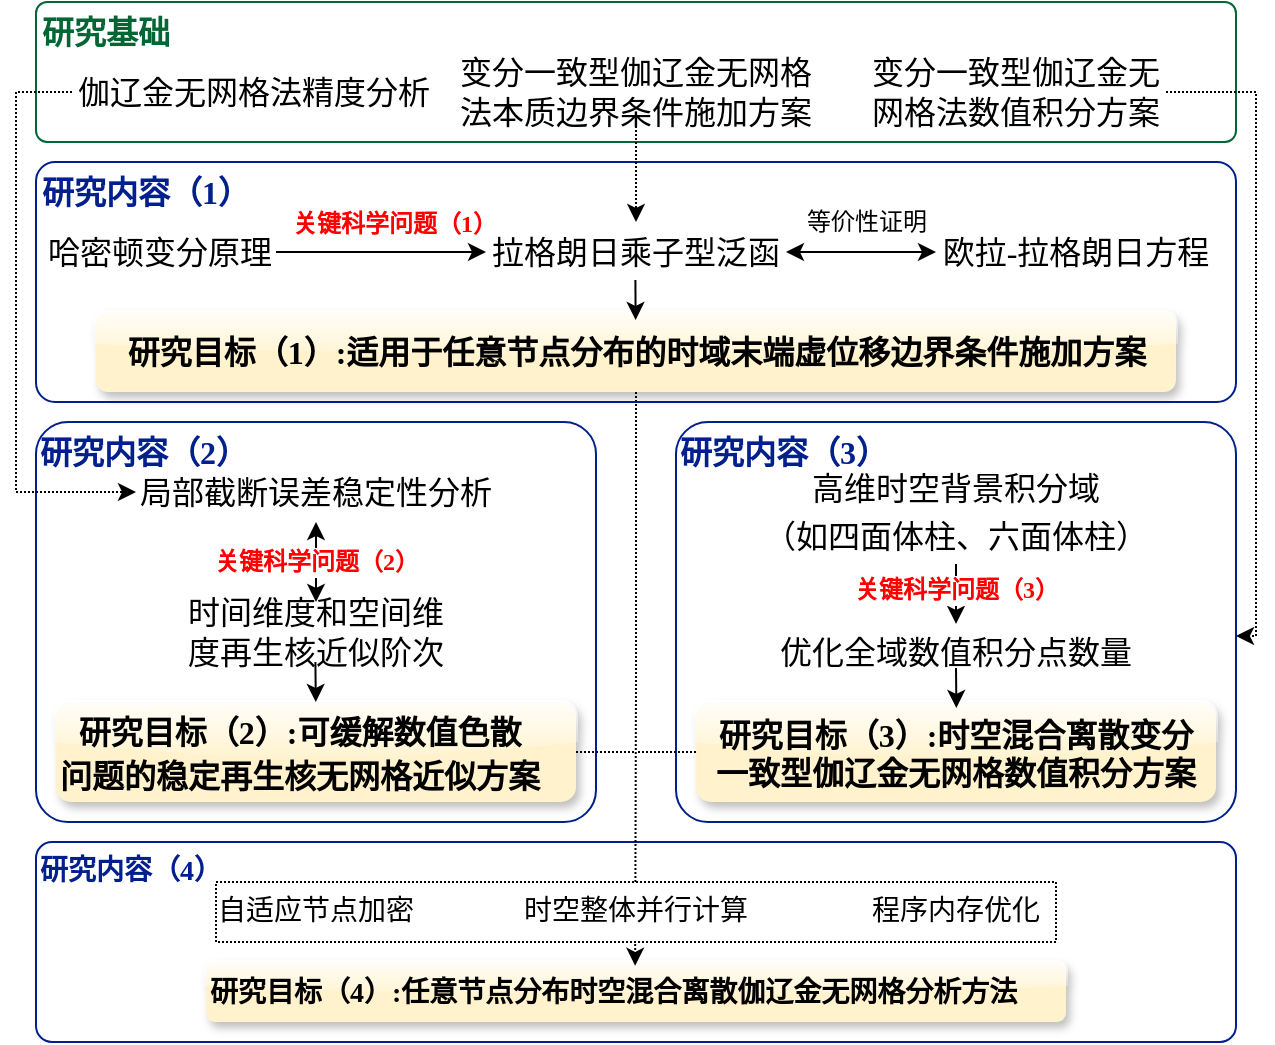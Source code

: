 <mxfile version="26.0.9">
  <diagram name="第 1 页" id="Z5SmqutZH8IfNpj86Ztt">
    <mxGraphModel dx="1257" dy="756" grid="1" gridSize="10" guides="1" tooltips="1" connect="1" arrows="1" fold="1" page="1" pageScale="1" pageWidth="827" pageHeight="1169" math="1" shadow="0">
      <root>
        <mxCell id="0" />
        <mxCell id="1" parent="0" />
        <mxCell id="eMgfDapkKq85iWudBlhY-24" value="" style="rounded=1;whiteSpace=wrap;html=1;arcSize=8;strokeColor=#011F8D;fillColor=none;" vertex="1" parent="1">
          <mxGeometry x="80" y="500" width="600" height="100" as="geometry" />
        </mxCell>
        <mxCell id="OPQ5iBnHmv8s3tC-Xt73-5" value="&lt;font face=&quot;楷体_GB2312&quot; style=&quot;line-height: 150%;&quot;&gt;研究目标（4）:&lt;/font&gt;&lt;span style=&quot;background-color: transparent;&quot;&gt;任意节点分布时空混合离散伽辽金无网格分析方法&lt;/span&gt;" style="text;html=1;align=left;verticalAlign=middle;resizable=0;points=[];autosize=1;strokeColor=none;fillColor=#fff2cc;fontFamily=楷体_GB2312;fontStyle=1;rounded=1;glass=1;shadow=1;fontColor=#000000;fontSize=14;" parent="1" vertex="1">
          <mxGeometry x="165" y="560" width="430" height="30" as="geometry" />
        </mxCell>
        <mxCell id="eMgfDapkKq85iWudBlhY-41" style="edgeStyle=orthogonalEdgeStyle;rounded=0;orthogonalLoop=1;jettySize=auto;html=1;dashed=1;dashPattern=1 1;entryX=0.499;entryY=0.063;entryDx=0;entryDy=0;entryPerimeter=0;" edge="1" parent="1" source="OPQ5iBnHmv8s3tC-Xt73-2" target="OPQ5iBnHmv8s3tC-Xt73-5">
          <mxGeometry relative="1" as="geometry">
            <mxPoint x="380" y="604" as="targetPoint" />
          </mxGeometry>
        </mxCell>
        <mxCell id="eMgfDapkKq85iWudBlhY-38" value="" style="rounded=0;whiteSpace=wrap;html=1;fontColor=none;noLabel=1;fillColor=default;dashed=1;dashPattern=1 1;" vertex="1" parent="1">
          <mxGeometry x="170" y="520" width="420" height="30" as="geometry" />
        </mxCell>
        <mxCell id="eMgfDapkKq85iWudBlhY-12" value="" style="rounded=1;whiteSpace=wrap;html=1;arcSize=8;strokeColor=#011F8D;fillColor=none;" vertex="1" parent="1">
          <mxGeometry x="80" y="160" width="600" height="120" as="geometry" />
        </mxCell>
        <mxCell id="eMgfDapkKq85iWudBlhY-18" value="" style="rounded=1;whiteSpace=wrap;html=1;arcSize=8;strokeColor=#011F8D;fillColor=none;" vertex="1" parent="1">
          <mxGeometry x="400" y="290" width="280" height="200" as="geometry" />
        </mxCell>
        <mxCell id="eMgfDapkKq85iWudBlhY-16" value="" style="rounded=1;whiteSpace=wrap;html=1;arcSize=8;strokeColor=#011F8D;fillColor=none;" vertex="1" parent="1">
          <mxGeometry x="80" y="290" width="280" height="200" as="geometry" />
        </mxCell>
        <mxCell id="OPQ5iBnHmv8s3tC-Xt73-2" value="&lt;font face=&quot;楷体_GB2312&quot; style=&quot;line-height: 150%;&quot;&gt;研究目标（1）:&lt;/font&gt;&lt;span style=&quot;background-color: transparent; color: light-dark(rgb(0, 0, 0), rgb(255, 255, 255));&quot;&gt;适用于任意节点分布的时域末端虚位移边界条件施加方案&lt;/span&gt;" style="text;html=1;align=center;verticalAlign=middle;resizable=0;points=[];autosize=1;strokeColor=none;fillColor=#fff2cc;fontFamily=楷体_GB2312;fontStyle=1;dashed=1;rounded=1;glass=1;shadow=1;fontSize=16;" parent="1" vertex="1">
          <mxGeometry x="110" y="235" width="540" height="40" as="geometry" />
        </mxCell>
        <mxCell id="OPQ5iBnHmv8s3tC-Xt73-3" value="研究内容（2）" style="text;html=1;align=left;verticalAlign=middle;resizable=0;points=[];autosize=1;strokeColor=none;fillColor=none;fontFamily=楷体_GB2312;fontStyle=1;fontColor=#011F8D;spacing=2;horizontal=1;spacingTop=0;fontSize=16;" parent="1" vertex="1">
          <mxGeometry x="80" y="290" width="130" height="30" as="geometry" />
        </mxCell>
        <mxCell id="OPQ5iBnHmv8s3tC-Xt73-4" value="研究内容（3）" style="text;html=1;align=left;verticalAlign=middle;resizable=0;points=[];autosize=1;strokeColor=none;fillColor=none;fontFamily=楷体_GB2312;fontStyle=1;fontColor=#011F8D;fontSize=16;" parent="1" vertex="1">
          <mxGeometry x="400" y="290" width="130" height="30" as="geometry" />
        </mxCell>
        <mxCell id="OPQ5iBnHmv8s3tC-Xt73-6" value="拉格朗日乘子型泛函" style="text;html=1;align=center;verticalAlign=middle;whiteSpace=wrap;rounded=0;fontFamily=楷体_GB2312;fontSize=16;" parent="1" vertex="1">
          <mxGeometry x="305" y="190" width="150" height="30" as="geometry" />
        </mxCell>
        <mxCell id="OPQ5iBnHmv8s3tC-Xt73-7" value="欧拉-拉格朗日方程" style="text;html=1;align=center;verticalAlign=middle;whiteSpace=wrap;rounded=0;fontFamily=楷体_GB2312;fontSize=16;" parent="1" vertex="1">
          <mxGeometry x="530" y="190" width="140" height="30" as="geometry" />
        </mxCell>
        <mxCell id="OPQ5iBnHmv8s3tC-Xt73-8" value="哈密顿变分原理" style="text;html=1;align=center;verticalAlign=middle;whiteSpace=wrap;rounded=0;fontFamily=楷体_GB2312;fontSize=16;" parent="1" vertex="1">
          <mxGeometry x="84" y="190" width="116" height="30" as="geometry" />
        </mxCell>
        <mxCell id="eMgfDapkKq85iWudBlhY-20" value="&lt;span&gt;&lt;font style=&quot;color: rgb(255, 0, 0);&quot;&gt;关键科学问题（2）&lt;/font&gt;&lt;/span&gt;" style="edgeStyle=orthogonalEdgeStyle;rounded=0;orthogonalLoop=1;jettySize=auto;html=1;exitX=0.5;exitY=1;exitDx=0;exitDy=0;entryX=0.5;entryY=0;entryDx=0;entryDy=0;startArrow=classic;startFill=1;fontFamily=楷体_GB2312;fontSize=12;fontStyle=1" edge="1" parent="1" source="OPQ5iBnHmv8s3tC-Xt73-10" target="OPQ5iBnHmv8s3tC-Xt73-13">
          <mxGeometry relative="1" as="geometry">
            <mxPoint as="offset" />
          </mxGeometry>
        </mxCell>
        <mxCell id="OPQ5iBnHmv8s3tC-Xt73-10" value="局部截断误差稳定性分析" style="text;html=1;align=center;verticalAlign=middle;whiteSpace=wrap;rounded=0;fontFamily=楷体_GB2312;fontSize=16;" parent="1" vertex="1">
          <mxGeometry x="130" y="310" width="180" height="30" as="geometry" />
        </mxCell>
        <mxCell id="OPQ5iBnHmv8s3tC-Xt73-13" value="时间维度和空间维度再生核近似阶次" style="text;html=1;align=center;verticalAlign=middle;whiteSpace=wrap;rounded=0;fontFamily=楷体_GB2312;fontSize=16;" parent="1" vertex="1">
          <mxGeometry x="150" y="380" width="140" height="30" as="geometry" />
        </mxCell>
        <mxCell id="OPQ5iBnHmv8s3tC-Xt73-14" value="&lt;div style=&quot;line-height: 150%;&quot;&gt;高维时空背景积分域&lt;div&gt;（如四面体柱、六面体柱）&lt;/div&gt;&lt;/div&gt;" style="text;html=1;align=center;verticalAlign=middle;whiteSpace=wrap;rounded=0;fontFamily=楷体_GB2312;fontSize=16;" parent="1" vertex="1">
          <mxGeometry x="440" y="320" width="200" height="30" as="geometry" />
        </mxCell>
        <mxCell id="OPQ5iBnHmv8s3tC-Xt73-15" value="优化全域数值积分点数量" style="text;html=1;align=center;verticalAlign=middle;whiteSpace=wrap;rounded=0;fontFamily=楷体_GB2312;fontSize=16;" parent="1" vertex="1">
          <mxGeometry x="450" y="390" width="180" height="30" as="geometry" />
        </mxCell>
        <mxCell id="OPQ5iBnHmv8s3tC-Xt73-18" value="程序内存优化" style="text;html=1;align=center;verticalAlign=middle;whiteSpace=wrap;rounded=0;fontFamily=楷体_GB2312;fontSize=14;" parent="1" vertex="1">
          <mxGeometry x="495" y="520" width="90" height="30" as="geometry" />
        </mxCell>
        <mxCell id="OPQ5iBnHmv8s3tC-Xt73-19" value="自适应节点加密" style="text;html=1;align=center;verticalAlign=middle;whiteSpace=wrap;rounded=0;fontFamily=楷体_GB2312;fontSize=14;" parent="1" vertex="1">
          <mxGeometry x="170" y="520" width="100" height="30" as="geometry" />
        </mxCell>
        <mxCell id="OPQ5iBnHmv8s3tC-Xt73-20" value="时空整体并行计算" style="text;html=1;align=center;verticalAlign=middle;whiteSpace=wrap;rounded=0;fontFamily=楷体_GB2312;fontSize=14;" parent="1" vertex="1">
          <mxGeometry x="320" y="520" width="120" height="30" as="geometry" />
        </mxCell>
        <mxCell id="OPQ5iBnHmv8s3tC-Xt73-21" value="&lt;font style=&quot;color: rgb(255, 0, 0);&quot;&gt;&lt;span&gt;关键科学问题（1）&lt;/span&gt;&lt;/font&gt;" style="html=1;verticalAlign=bottom;endArrow=classic;curved=0;rounded=0;fontFamily=楷体_GB2312;endFill=1;fontSize=12;exitX=1;exitY=0.5;exitDx=0;exitDy=0;entryX=0;entryY=0.5;entryDx=0;entryDy=0;fontStyle=1" parent="1" edge="1" target="OPQ5iBnHmv8s3tC-Xt73-6" source="OPQ5iBnHmv8s3tC-Xt73-8">
          <mxGeometry x="0.111" y="5" width="80" relative="1" as="geometry">
            <mxPoint x="230" y="204.71" as="sourcePoint" />
            <mxPoint x="320" y="204.71" as="targetPoint" />
            <mxPoint as="offset" />
          </mxGeometry>
        </mxCell>
        <mxCell id="OPQ5iBnHmv8s3tC-Xt73-22" value="" style="endArrow=classic;startArrow=classic;html=1;rounded=0;entryX=0;entryY=0.5;entryDx=0;entryDy=0;exitX=1;exitY=0.5;exitDx=0;exitDy=0;" parent="1" edge="1" target="OPQ5iBnHmv8s3tC-Xt73-7" source="OPQ5iBnHmv8s3tC-Xt73-6">
          <mxGeometry width="50" height="50" relative="1" as="geometry">
            <mxPoint x="430" y="204.71" as="sourcePoint" />
            <mxPoint x="520" y="205" as="targetPoint" />
          </mxGeometry>
        </mxCell>
        <mxCell id="eMgfDapkKq85iWudBlhY-1" value="等价性证明" style="edgeLabel;html=1;align=center;verticalAlign=middle;resizable=0;points=[];fontFamily=楷体_GB2312;fontSize=12;" vertex="1" connectable="0" parent="OPQ5iBnHmv8s3tC-Xt73-22">
          <mxGeometry x="0.69" y="2" relative="1" as="geometry">
            <mxPoint x="-24" y="-13" as="offset" />
          </mxGeometry>
        </mxCell>
        <mxCell id="eMgfDapkKq85iWudBlhY-4" value="" style="rounded=1;whiteSpace=wrap;html=1;arcSize=8;fillColor=none;strokeColor=#006633;" vertex="1" parent="1">
          <mxGeometry x="80" y="80" width="600" height="70" as="geometry" />
        </mxCell>
        <mxCell id="OPQ5iBnHmv8s3tC-Xt73-9" value="变分一致型伽辽金无网格法本质边界条件施加方案" style="text;html=1;align=center;verticalAlign=middle;whiteSpace=wrap;rounded=0;fontFamily=楷体_GB2312;fontSize=16;" parent="1" vertex="1">
          <mxGeometry x="290" y="110" width="180" height="30" as="geometry" />
        </mxCell>
        <mxCell id="OPQ5iBnHmv8s3tC-Xt73-11" value="伽辽金无网格法精度分析" style="text;html=1;align=center;verticalAlign=middle;whiteSpace=wrap;rounded=0;fontFamily=楷体_GB2312;fontSize=16;" parent="1" vertex="1">
          <mxGeometry x="98" y="110" width="182" height="30" as="geometry" />
        </mxCell>
        <mxCell id="OPQ5iBnHmv8s3tC-Xt73-12" value="变分一致型伽辽金无网格法数值积分方案" style="text;html=1;align=center;verticalAlign=middle;whiteSpace=wrap;rounded=0;fontFamily=楷体_GB2312;fontSize=16;" parent="1" vertex="1">
          <mxGeometry x="495" y="110" width="150" height="30" as="geometry" />
        </mxCell>
        <mxCell id="eMgfDapkKq85iWudBlhY-3" value="研究基础" style="text;html=1;align=center;verticalAlign=middle;whiteSpace=wrap;rounded=0;fontFamily=楷体_GB2312;fontColor=#006633;fontStyle=1;fontSize=16;" vertex="1" parent="1">
          <mxGeometry x="80" y="80" width="70" height="30" as="geometry" />
        </mxCell>
        <mxCell id="eMgfDapkKq85iWudBlhY-15" style="edgeStyle=elbowEdgeStyle;rounded=0;orthogonalLoop=1;jettySize=auto;html=1;exitX=0.5;exitY=1;exitDx=0;exitDy=0;elbow=vertical;dashed=1;dashPattern=1 1;entryX=0.5;entryY=0;entryDx=0;entryDy=0;" edge="1" parent="1" source="OPQ5iBnHmv8s3tC-Xt73-9" target="OPQ5iBnHmv8s3tC-Xt73-6">
          <mxGeometry relative="1" as="geometry">
            <mxPoint x="390" y="210" as="targetPoint" />
          </mxGeometry>
        </mxCell>
        <mxCell id="eMgfDapkKq85iWudBlhY-17" style="edgeStyle=orthogonalEdgeStyle;rounded=0;orthogonalLoop=1;jettySize=auto;html=1;exitX=0;exitY=0.5;exitDx=0;exitDy=0;dashed=1;dashPattern=1 1;entryX=0;entryY=0.5;entryDx=0;entryDy=0;" edge="1" parent="1" source="OPQ5iBnHmv8s3tC-Xt73-11" target="OPQ5iBnHmv8s3tC-Xt73-10">
          <mxGeometry relative="1" as="geometry">
            <mxPoint x="150" y="380" as="targetPoint" />
            <Array as="points">
              <mxPoint x="70" y="125" />
              <mxPoint x="70" y="325" />
            </Array>
          </mxGeometry>
        </mxCell>
        <mxCell id="eMgfDapkKq85iWudBlhY-21" style="edgeStyle=orthogonalEdgeStyle;rounded=0;orthogonalLoop=1;jettySize=auto;html=1;exitX=1;exitY=0.5;exitDx=0;exitDy=0;entryX=1;entryY=0.533;entryDx=0;entryDy=0;entryPerimeter=0;dashed=1;dashPattern=1 1;" edge="1" parent="1" source="OPQ5iBnHmv8s3tC-Xt73-12" target="eMgfDapkKq85iWudBlhY-18">
          <mxGeometry relative="1" as="geometry">
            <Array as="points">
              <mxPoint x="690" y="125" />
              <mxPoint x="690" y="397" />
              <mxPoint x="680" y="397" />
            </Array>
          </mxGeometry>
        </mxCell>
        <mxCell id="eMgfDapkKq85iWudBlhY-27" value="&lt;font style=&quot;color: rgb(255, 0, 0);&quot; face=&quot;楷体_GB2312&quot;&gt;&lt;b&gt;关键科学问题（3）&lt;/b&gt;&lt;/font&gt;" style="edgeStyle=orthogonalEdgeStyle;rounded=0;orthogonalLoop=1;jettySize=auto;html=1;exitX=0.5;exitY=1;exitDx=0;exitDy=0;entryX=0.5;entryY=0.733;entryDx=0;entryDy=0;entryPerimeter=0;fontSize=12;" edge="1" parent="1">
          <mxGeometry x="-0.132" relative="1" as="geometry">
            <mxPoint x="540" y="361" as="sourcePoint" />
            <mxPoint x="540" y="390.95" as="targetPoint" />
            <mxPoint as="offset" />
          </mxGeometry>
        </mxCell>
        <mxCell id="eMgfDapkKq85iWudBlhY-28" value="研究内容（1）" style="text;html=1;align=center;verticalAlign=middle;whiteSpace=wrap;rounded=0;fontFamily=楷体_GB2312;fontColor=#011F8D;fontStyle=1;fontSize=16;" vertex="1" parent="1">
          <mxGeometry x="80" y="160" width="110" height="30" as="geometry" />
        </mxCell>
        <mxCell id="eMgfDapkKq85iWudBlhY-31" value="" style="endArrow=classic;html=1;rounded=0;entryX=0.179;entryY=0.467;entryDx=0;entryDy=0;entryPerimeter=0;" edge="1" parent="1">
          <mxGeometry width="50" height="50" relative="1" as="geometry">
            <mxPoint x="379.7" y="218.95" as="sourcePoint" />
            <mxPoint x="379.82" y="239.0" as="targetPoint" />
          </mxGeometry>
        </mxCell>
        <mxCell id="eMgfDapkKq85iWudBlhY-42" style="edgeStyle=orthogonalEdgeStyle;rounded=0;orthogonalLoop=1;jettySize=auto;html=1;dashed=1;dashPattern=1 1;endArrow=none;startFill=0;" edge="1" parent="1" source="eMgfDapkKq85iWudBlhY-32">
          <mxGeometry relative="1" as="geometry">
            <mxPoint x="380" y="455" as="targetPoint" />
          </mxGeometry>
        </mxCell>
        <mxCell id="eMgfDapkKq85iWudBlhY-32" value="&lt;div style=&quot;text-align: center;&quot;&gt;&lt;font style=&quot;background-color: transparent; color: light-dark(rgb(0, 0, 0), rgb(255, 255, 255)); line-height: 150%;&quot; face=&quot;楷体_GB2312&quot;&gt;研究目标（2）:&lt;/font&gt;&lt;font style=&quot;background-color: transparent; color: light-dark(rgb(0, 0, 0), rgb(255, 255, 255));&quot; face=&quot;楷体_GB2312&quot;&gt;可缓解数值色散&lt;/font&gt;&lt;/div&gt;&lt;div style=&quot;text-align: center;&quot;&gt;&lt;font style=&quot;background-color: transparent; color: light-dark(rgb(0, 0, 0), rgb(255, 255, 255));&quot; face=&quot;楷体_GB2312&quot;&gt;问&lt;/font&gt;&lt;font style=&quot;background-color: transparent; color: light-dark(rgb(0, 0, 0), rgb(255, 255, 255));&quot; face=&quot;楷体_GB2312&quot;&gt;题&lt;/font&gt;&lt;font style=&quot;background-color: transparent; color: light-dark(rgb(0, 0, 0), rgb(255, 255, 255));&quot; face=&quot;楷体_GB2312&quot;&gt;的稳定再生核无网格近似&lt;/font&gt;&lt;span style=&quot;background-color: transparent; color: light-dark(rgb(0, 0, 0), rgb(255, 255, 255));&quot;&gt;方案&lt;/span&gt;&lt;/div&gt;" style="text;html=1;align=left;verticalAlign=middle;resizable=0;points=[];autosize=1;strokeColor=none;fillColor=#fff2cc;fontFamily=楷体_GB2312;fontStyle=1;spacing=2;horizontal=1;spacingTop=0;rounded=1;glass=1;shadow=1;fontSize=16;" vertex="1" parent="1">
          <mxGeometry x="90" y="430" width="260" height="50" as="geometry" />
        </mxCell>
        <mxCell id="eMgfDapkKq85iWudBlhY-43" style="edgeStyle=orthogonalEdgeStyle;rounded=0;orthogonalLoop=1;jettySize=auto;html=1;endArrow=none;startFill=0;dashed=1;dashPattern=1 1;" edge="1" parent="1" source="eMgfDapkKq85iWudBlhY-33">
          <mxGeometry relative="1" as="geometry">
            <mxPoint x="380" y="455" as="targetPoint" />
          </mxGeometry>
        </mxCell>
        <mxCell id="eMgfDapkKq85iWudBlhY-33" value="研究目标（3）:时空混合离散变分&#xa;一致型伽辽金无网格数值积分方案" style="text;align=center;verticalAlign=middle;resizable=0;points=[];autosize=1;strokeColor=none;fillColor=#fff2cc;fontFamily=楷体_GB2312;fontStyle=1;rounded=1;glass=1;imageHeight=12;shadow=1;fontSize=16;" vertex="1" parent="1">
          <mxGeometry x="410" y="430" width="260" height="50" as="geometry" />
        </mxCell>
        <mxCell id="eMgfDapkKq85iWudBlhY-35" style="edgeStyle=orthogonalEdgeStyle;rounded=0;orthogonalLoop=1;jettySize=auto;html=1;exitX=0.5;exitY=1;exitDx=0;exitDy=0;entryX=0.451;entryY=0.25;entryDx=0;entryDy=0;entryPerimeter=0;" edge="1" parent="1">
          <mxGeometry relative="1" as="geometry">
            <mxPoint x="540" y="413" as="sourcePoint" />
            <mxPoint x="540.2" y="433" as="targetPoint" />
          </mxGeometry>
        </mxCell>
        <mxCell id="eMgfDapkKq85iWudBlhY-36" style="edgeStyle=orthogonalEdgeStyle;rounded=0;orthogonalLoop=1;jettySize=auto;html=1;exitX=0.5;exitY=1;exitDx=0;exitDy=0;entryX=0.451;entryY=0.25;entryDx=0;entryDy=0;entryPerimeter=0;" edge="1" parent="1">
          <mxGeometry relative="1" as="geometry">
            <mxPoint x="219.7" y="410" as="sourcePoint" />
            <mxPoint x="219.9" y="430" as="targetPoint" />
          </mxGeometry>
        </mxCell>
        <mxCell id="eMgfDapkKq85iWudBlhY-37" value="研究内容（4）" style="text;html=1;align=left;verticalAlign=middle;resizable=0;points=[];autosize=1;strokeColor=none;fillColor=none;fontFamily=楷体_GB2312;fontStyle=1;fontColor=#011F8D;spacing=2;horizontal=1;spacingTop=0;fontSize=14;" vertex="1" parent="1">
          <mxGeometry x="80" y="500" width="110" height="30" as="geometry" />
        </mxCell>
      </root>
    </mxGraphModel>
  </diagram>
</mxfile>
